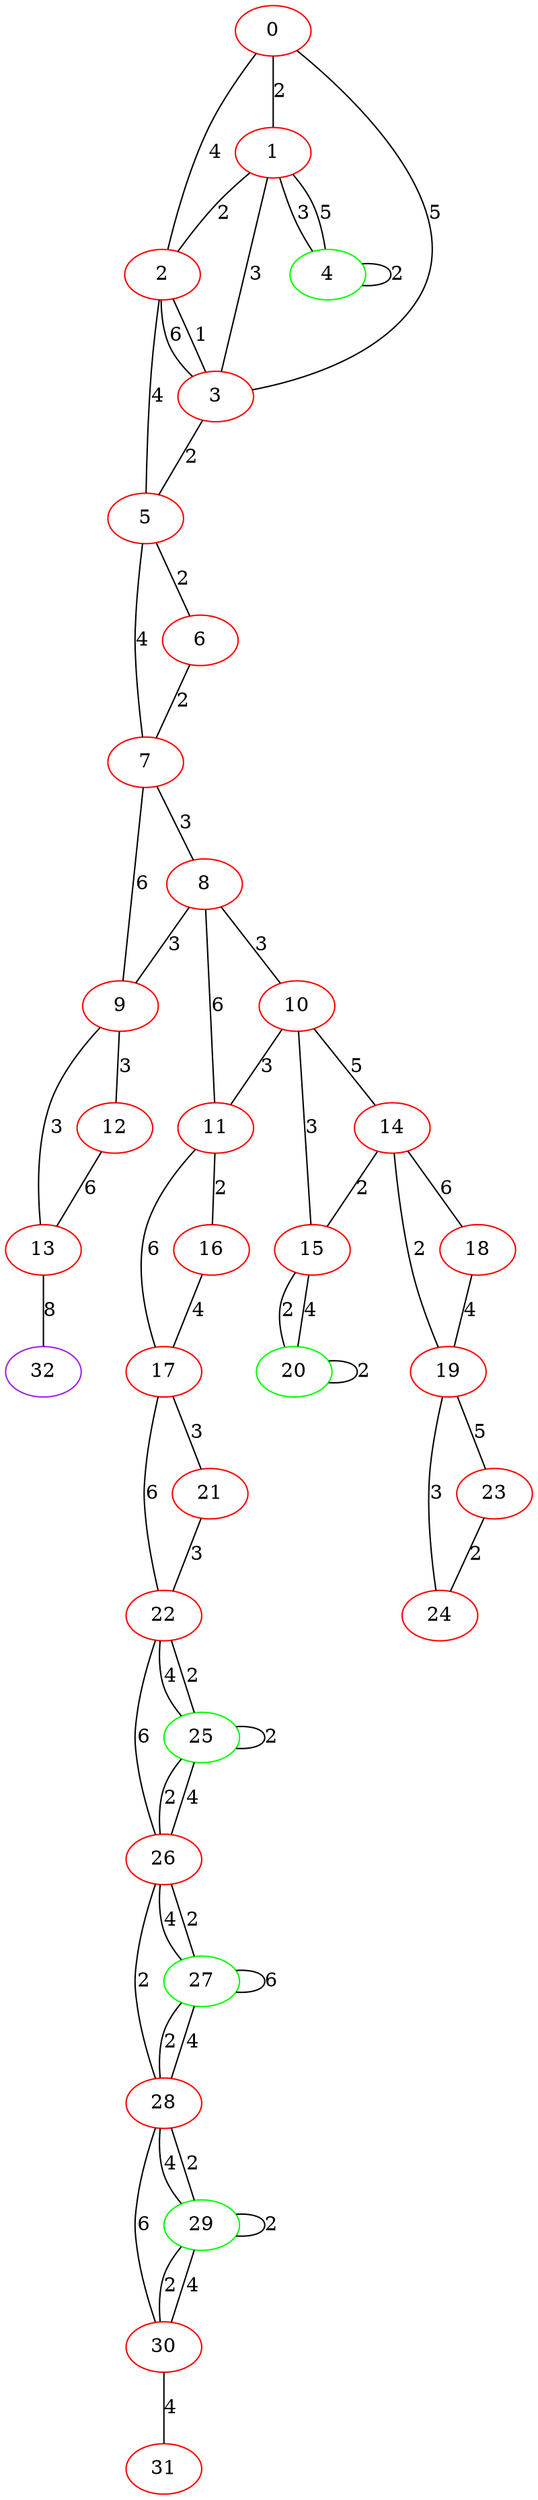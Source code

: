 graph "" {
0 [color=red, weight=1];
1 [color=red, weight=1];
2 [color=red, weight=1];
3 [color=red, weight=1];
4 [color=green, weight=2];
5 [color=red, weight=1];
6 [color=red, weight=1];
7 [color=red, weight=1];
8 [color=red, weight=1];
9 [color=red, weight=1];
10 [color=red, weight=1];
11 [color=red, weight=1];
12 [color=red, weight=1];
13 [color=red, weight=1];
14 [color=red, weight=1];
15 [color=red, weight=1];
16 [color=red, weight=1];
17 [color=red, weight=1];
18 [color=red, weight=1];
19 [color=red, weight=1];
20 [color=green, weight=2];
21 [color=red, weight=1];
22 [color=red, weight=1];
23 [color=red, weight=1];
24 [color=red, weight=1];
25 [color=green, weight=2];
26 [color=red, weight=1];
27 [color=green, weight=2];
28 [color=red, weight=1];
29 [color=green, weight=2];
30 [color=red, weight=1];
31 [color=red, weight=1];
32 [color=purple, weight=4];
0 -- 1  [key=0, label=2];
0 -- 2  [key=0, label=4];
0 -- 3  [key=0, label=5];
1 -- 2  [key=0, label=2];
1 -- 3  [key=0, label=3];
1 -- 4  [key=0, label=5];
1 -- 4  [key=1, label=3];
2 -- 3  [key=0, label=1];
2 -- 3  [key=1, label=6];
2 -- 5  [key=0, label=4];
3 -- 5  [key=0, label=2];
4 -- 4  [key=0, label=2];
5 -- 6  [key=0, label=2];
5 -- 7  [key=0, label=4];
6 -- 7  [key=0, label=2];
7 -- 8  [key=0, label=3];
7 -- 9  [key=0, label=6];
8 -- 9  [key=0, label=3];
8 -- 10  [key=0, label=3];
8 -- 11  [key=0, label=6];
9 -- 12  [key=0, label=3];
9 -- 13  [key=0, label=3];
10 -- 11  [key=0, label=3];
10 -- 14  [key=0, label=5];
10 -- 15  [key=0, label=3];
11 -- 16  [key=0, label=2];
11 -- 17  [key=0, label=6];
12 -- 13  [key=0, label=6];
13 -- 32  [key=0, label=8];
14 -- 18  [key=0, label=6];
14 -- 19  [key=0, label=2];
14 -- 15  [key=0, label=2];
15 -- 20  [key=0, label=4];
15 -- 20  [key=1, label=2];
16 -- 17  [key=0, label=4];
17 -- 21  [key=0, label=3];
17 -- 22  [key=0, label=6];
18 -- 19  [key=0, label=4];
19 -- 24  [key=0, label=3];
19 -- 23  [key=0, label=5];
20 -- 20  [key=0, label=2];
21 -- 22  [key=0, label=3];
22 -- 25  [key=0, label=2];
22 -- 25  [key=1, label=4];
22 -- 26  [key=0, label=6];
23 -- 24  [key=0, label=2];
25 -- 25  [key=0, label=2];
25 -- 26  [key=0, label=4];
25 -- 26  [key=1, label=2];
26 -- 27  [key=0, label=2];
26 -- 27  [key=1, label=4];
26 -- 28  [key=0, label=2];
27 -- 27  [key=0, label=6];
27 -- 28  [key=0, label=4];
27 -- 28  [key=1, label=2];
28 -- 29  [key=0, label=2];
28 -- 29  [key=1, label=4];
28 -- 30  [key=0, label=6];
29 -- 29  [key=0, label=2];
29 -- 30  [key=0, label=4];
29 -- 30  [key=1, label=2];
30 -- 31  [key=0, label=4];
}
